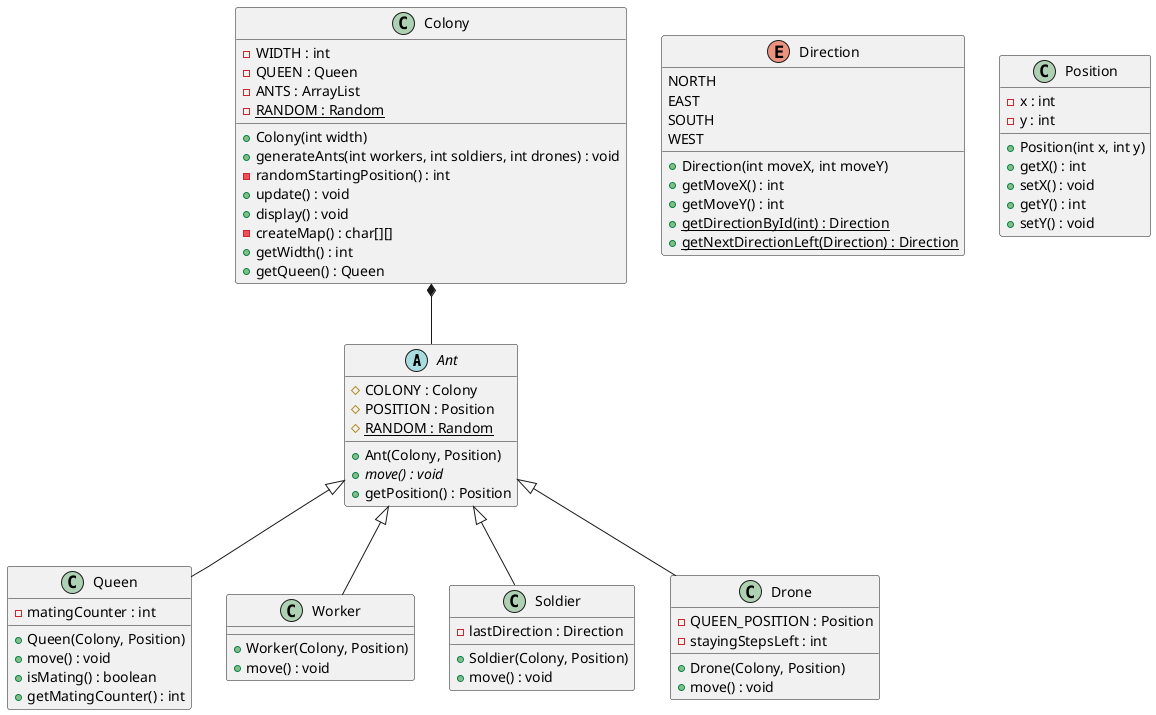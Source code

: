 @startuml

'https://plantuml.com/class-diagram

Ant <|-- Queen
Ant <|-- Worker
Ant <|-- Soldier
Ant <|-- Drone
Colony *-- Ant

abstract class Ant {
#COLONY : Colony
#POSITION : Position
{static} #RANDOM : Random
+Ant(Colony, Position)
{abstract} +move() : void
+getPosition() : Position
}

class Queen {
-matingCounter : int
+Queen(Colony, Position)
+move() : void
+isMating() : boolean
+getMatingCounter() : int
}

class Worker {
+Worker(Colony, Position)
+move() : void
}

class Soldier {
-lastDirection : Direction
+Soldier(Colony, Position)
+move() : void
}

class Drone {
-QUEEN_POSITION : Position
-stayingStepsLeft : int
+Drone(Colony, Position)
+move() : void
}

enum Direction {
NORTH
EAST
SOUTH
WEST
+Direction(int moveX, int moveY)
+getMoveX() : int
+getMoveY() : int
{static} +getDirectionById(int) : Direction
{static} +getNextDirectionLeft(Direction) : Direction
}

class Position {
-x : int
-y : int
+Position(int x, int y)
+getX() : int
+setX() : void
+getY() : int
+setY() : void
}

class Colony {
-WIDTH : int
-QUEEN : Queen
-ANTS : ArrayList
{static} -RANDOM : Random
+Colony(int width)
+generateAnts(int workers, int soldiers, int drones) : void
-randomStartingPosition() : int
+update() : void
+display() : void
-createMap() : char[][]
+getWidth() : int
+getQueen() : Queen
}

@enduml